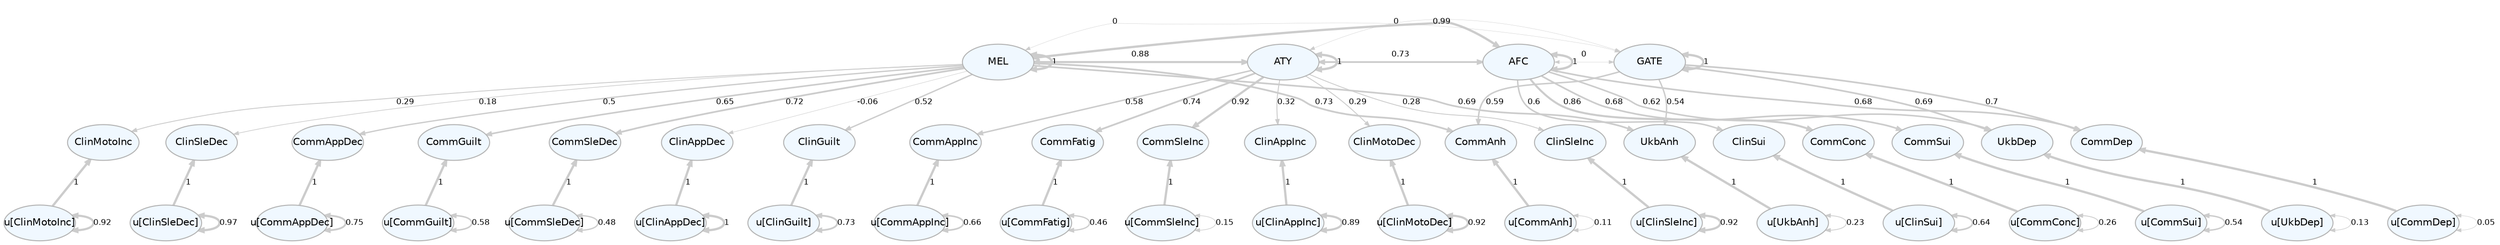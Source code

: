 digraph {

graph [layout = "dot",
       rankdir = "TB",
       outputorder = "edgesfirst",
       bgcolor = "white"]

node [fontname = "Helvetica",
      fontsize = "10",
      shape = "circle",
      fixedsize = "true",
      width = "0.5",
      style = "filled",
      fillcolor = "aliceblue",
      color = "gray70",
      fontcolor = "gray50"]

edge [fontname = "Helvetica",
     fontsize = "8",
     len = "1.5",
     color = "gray80",
     arrowsize = "0.5"]

rankdir = TB;
{rank=min; 1; 2; 3; 4;}
{rank=same; 25; 26; 27; 28; 29; 30; 31; 32; 33; 34; 35; 36; 37; 38; 39; 40; 41; 42; 43; 44;}
{rank=max; 5; 6; 7; 8; 9; 10; 11; 12; 13; 14; 15; 16; 17; 18; 19; 20; 21; 22; 23; 24;}

  "1" [label = "AFC", shape = "oval", width = "1", fontcolor = "black"] 
  "2" [label = "ATY", shape = "oval", width = "1", fontcolor = "black"] 
  "3" [label = "GATE", shape = "oval", width = "1", fontcolor = "black"] 
  "4" [label = "MEL", shape = "oval", width = "1", fontcolor = "black"] 
  "5" [label = "u[ClinAppDec]", shape = "oval", width = "1", fontcolor = "black"] 
  "6" [label = "u[ClinAppInc]", shape = "oval", width = "1", fontcolor = "black"] 
  "7" [label = "u[ClinGuilt]", shape = "oval", width = "1", fontcolor = "black"] 
  "8" [label = "u[ClinMotoDec]", shape = "oval", width = "1", fontcolor = "black"] 
  "9" [label = "u[ClinMotoInc]", shape = "oval", width = "1", fontcolor = "black"] 
  "10" [label = "u[ClinSleDec]", shape = "oval", width = "1", fontcolor = "black"] 
  "11" [label = "u[ClinSleInc]", shape = "oval", width = "1", fontcolor = "black"] 
  "12" [label = "u[ClinSui]", shape = "oval", width = "1", fontcolor = "black"] 
  "13" [label = "u[CommAnh]", shape = "oval", width = "1", fontcolor = "black"] 
  "14" [label = "u[CommAppDec]", shape = "oval", width = "1", fontcolor = "black"] 
  "15" [label = "u[CommAppInc]", shape = "oval", width = "1", fontcolor = "black"] 
  "16" [label = "u[CommConc]", shape = "oval", width = "1", fontcolor = "black"] 
  "17" [label = "u[CommDep]", shape = "oval", width = "1", fontcolor = "black"] 
  "18" [label = "u[CommFatig]", shape = "oval", width = "1", fontcolor = "black"] 
  "19" [label = "u[CommGuilt]", shape = "oval", width = "1", fontcolor = "black"] 
  "20" [label = "u[CommSleDec]", shape = "oval", width = "1", fontcolor = "black"] 
  "21" [label = "u[CommSleInc]", shape = "oval", width = "1", fontcolor = "black"] 
  "22" [label = "u[CommSui]", shape = "oval", width = "1", fontcolor = "black"] 
  "23" [label = "u[UkbAnh]", shape = "oval", width = "1", fontcolor = "black"] 
  "24" [label = "u[UkbDep]", shape = "oval", width = "1", fontcolor = "black"] 
  "25" [label = "ClinSui", shape = "oval", width = "1", fontcolor = "black"] 
  "26" [label = "CommConc", shape = "oval", width = "1", fontcolor = "black"] 
  "27" [label = "CommDep", shape = "oval", width = "1", fontcolor = "black"] 
  "28" [label = "CommSui", shape = "oval", width = "1", fontcolor = "black"] 
  "29" [label = "UkbDep", shape = "oval", width = "1", fontcolor = "black"] 
  "30" [label = "ClinAppInc", shape = "oval", width = "1", fontcolor = "black"] 
  "31" [label = "ClinMotoDec", shape = "oval", width = "1", fontcolor = "black"] 
  "32" [label = "ClinSleInc", shape = "oval", width = "1", fontcolor = "black"] 
  "33" [label = "CommAppInc", shape = "oval", width = "1", fontcolor = "black"] 
  "34" [label = "CommFatig", shape = "oval", width = "1", fontcolor = "black"] 
  "35" [label = "CommSleInc", shape = "oval", width = "1", fontcolor = "black"] 
  "36" [label = "CommAnh", shape = "oval", width = "1", fontcolor = "black"] 
  "37" [label = "UkbAnh", shape = "oval", width = "1", fontcolor = "black"] 
  "38" [label = "ClinAppDec", shape = "oval", width = "1", fontcolor = "black"] 
  "39" [label = "ClinGuilt", shape = "oval", width = "1", fontcolor = "black"] 
  "40" [label = "ClinMotoInc", shape = "oval", width = "1", fontcolor = "black"] 
  "41" [label = "ClinSleDec", shape = "oval", width = "1", fontcolor = "black"] 
  "42" [label = "CommAppDec", shape = "oval", width = "1", fontcolor = "black"] 
  "43" [label = "CommGuilt", shape = "oval", width = "1", fontcolor = "black"] 
  "44" [label = "CommSleDec", shape = "oval", width = "1", fontcolor = "black"] 
"1"->"1" [label = "1", penwidth = "2.3", dir = "both"] 
"1"->"25" [label = "0.6", penwidth = "1.49480122118956", dir = "forward"] 
"1"->"26" [label = "0.86", penwidth = "2.01706572627955", dir = "forward"] 
"1"->"27" [label = "0.68", penwidth = "1.65403064670341", dir = "forward"] 
"1"->"28" [label = "0.68", penwidth = "1.65478180610649", dir = "forward"] 
"1"->"3" [label = "0", penwidth = "0.3", dir = "both"] 
"1"->"29" [label = "0.62", penwidth = "1.54817561877252", dir = "forward"] 
"2"->"1" [label = "0.73", penwidth = "1.76850646700824", dir = "both"] 
"2"->"2" [label = "1", penwidth = "2.3", dir = "both"] 
"2"->"30" [label = "0.32", penwidth = "0.949301560316074", dir = "forward"] 
"2"->"31" [label = "0.29", penwidth = "0.881756445456866", dir = "forward"] 
"2"->"32" [label = "0.28", penwidth = "0.854885290698896", dir = "forward"] 
"2"->"33" [label = "0.58", penwidth = "1.46851067676517", dir = "forward"] 
"2"->"34" [label = "0.74", penwidth = "1.77479285557551", dir = "forward"] 
"2"->"35" [label = "0.92", penwidth = "2.14892990108041", dir = "forward"] 
"2"->"3" [label = "0", penwidth = "0.3", dir = "both"] 
"3"->"36" [label = "0.59", penwidth = "1.48017230575014", dir = "forward"] 
"3"->"27" [label = "0.7", penwidth = "1.70029095170543", dir = "forward"] 
"3"->"3" [label = "1", penwidth = "2.3", dir = "both"] 
"3"->"37" [label = "0.54", penwidth = "1.38646447525627", dir = "forward"] 
"3"->"29" [label = "0.69", penwidth = "1.68205641231103", dir = "forward"] 
"4"->"1" [label = "0.99", penwidth = "2.27999808051212", dir = "both"] 
"4"->"2" [label = "0.88", penwidth = "2.06666494817762", dir = "both"] 
"4"->"38" [label = "-0.06", penwidth = "0.42865316239811", dir = "forward"] 
"4"->"39" [label = "0.52", penwidth = "1.33874855511354", dir = "forward"] 
"4"->"40" [label = "0.29", penwidth = "0.874797565411559", dir = "forward"] 
"4"->"41" [label = "0.18", penwidth = "0.660720250365606", dir = "forward"] 
"4"->"36" [label = "0.73", penwidth = "1.76716224087639", dir = "forward"] 
"4"->"42" [label = "0.5", penwidth = "1.29300432241668", dir = "forward"] 
"4"->"43" [label = "0.65", penwidth = "1.59329492930117", dir = "forward"] 
"4"->"44" [label = "0.72", penwidth = "1.74470582091476", dir = "forward"] 
"4"->"3" [label = "0", penwidth = "0.3", dir = "both"] 
"4"->"4" [label = "1", penwidth = "2.3", dir = "both"] 
"4"->"37" [label = "0.69", penwidth = "1.67787103476806", dir = "forward"] 
"5"->"38" [label = "1", penwidth = "2.3", dir = "forward"] 
"5"->"5" [label = "1", penwidth = "2.29172401072114", dir = "both"] 
"6"->"30" [label = "1", penwidth = "2.3", dir = "forward"] 
"6"->"6" [label = "0.89", penwidth = "2.08920372318489", dir = "both"] 
"7"->"39" [label = "1", penwidth = "2.3", dir = "forward"] 
"7"->"7" [label = "0.73", penwidth = "1.76030429454884", dir = "both"] 
"8"->"31" [label = "1", penwidth = "2.3", dir = "forward"] 
"8"->"8" [label = "0.92", penwidth = "2.13077335738154", dir = "both"] 
"9"->"40" [label = "1", penwidth = "2.3", dir = "forward"] 
"9"->"9" [label = "0.92", penwidth = "2.13477387423598", dir = "both"] 
"10"->"41" [label = "1", penwidth = "2.3", dir = "forward"] 
"10"->"10" [label = "0.97", penwidth = "2.23493180829132", dir = "both"] 
"11"->"32" [label = "1", penwidth = "2.3", dir = "forward"] 
"11"->"11" [label = "0.92", penwidth = "2.14605209533158", dir = "both"] 
"12"->"25" [label = "1", penwidth = "2.3", dir = "forward"] 
"12"->"12" [label = "0.64", penwidth = "1.58615536116694", dir = "both"] 
"13"->"36" [label = "1", penwidth = "2.3", dir = "forward"] 
"13"->"13" [label = "0.11", penwidth = "0.527313328748667", dir = "both"] 
"14"->"42" [label = "1", penwidth = "2.3", dir = "forward"] 
"14"->"14" [label = "0.75", penwidth = "1.80696897404686", dir = "both"] 
"15"->"33" [label = "1", penwidth = "2.3", dir = "forward"] 
"15"->"15" [label = "0.66", penwidth = "1.61729094008392", dir = "both"] 
"16"->"26" [label = "1", penwidth = "2.3", dir = "forward"] 
"16"->"16" [label = "0.26", penwidth = "0.825831928016751", dir = "both"] 
"17"->"27" [label = "1", penwidth = "2.3", dir = "forward"] 
"17"->"17" [label = "0.05", penwidth = "0.40289258163015", dir = "both"] 
"18"->"34" [label = "1", penwidth = "2.3", dir = "forward"] 
"18"->"18" [label = "0.46", penwidth = "1.21249341135658", dir = "both"] 
"19"->"43" [label = "1", penwidth = "2.3", dir = "forward"] 
"19"->"19" [label = "0.58", penwidth = "1.46369337111265", dir = "both"] 
"20"->"44" [label = "1", penwidth = "2.3", dir = "forward"] 
"20"->"20" [label = "0.48", penwidth = "1.25640471910011", dir = "both"] 
"21"->"35" [label = "1", penwidth = "2.3", dir = "forward"] 
"21"->"21" [label = "0.15", penwidth = "0.590729758864804", dir = "both"] 
"22"->"28" [label = "1", penwidth = "2.3", dir = "forward"] 
"22"->"22" [label = "0.54", penwidth = "1.38227700655775", dir = "both"] 
"23"->"37" [label = "1", penwidth = "2.3", dir = "forward"] 
"23"->"23" [label = "0.23", penwidth = "0.760531933936678", dir = "both"] 
"24"->"29" [label = "1", penwidth = "2.3", dir = "forward"] 
"24"->"24" [label = "0.13", penwidth = "0.5659883705396", dir = "both"] 
}
